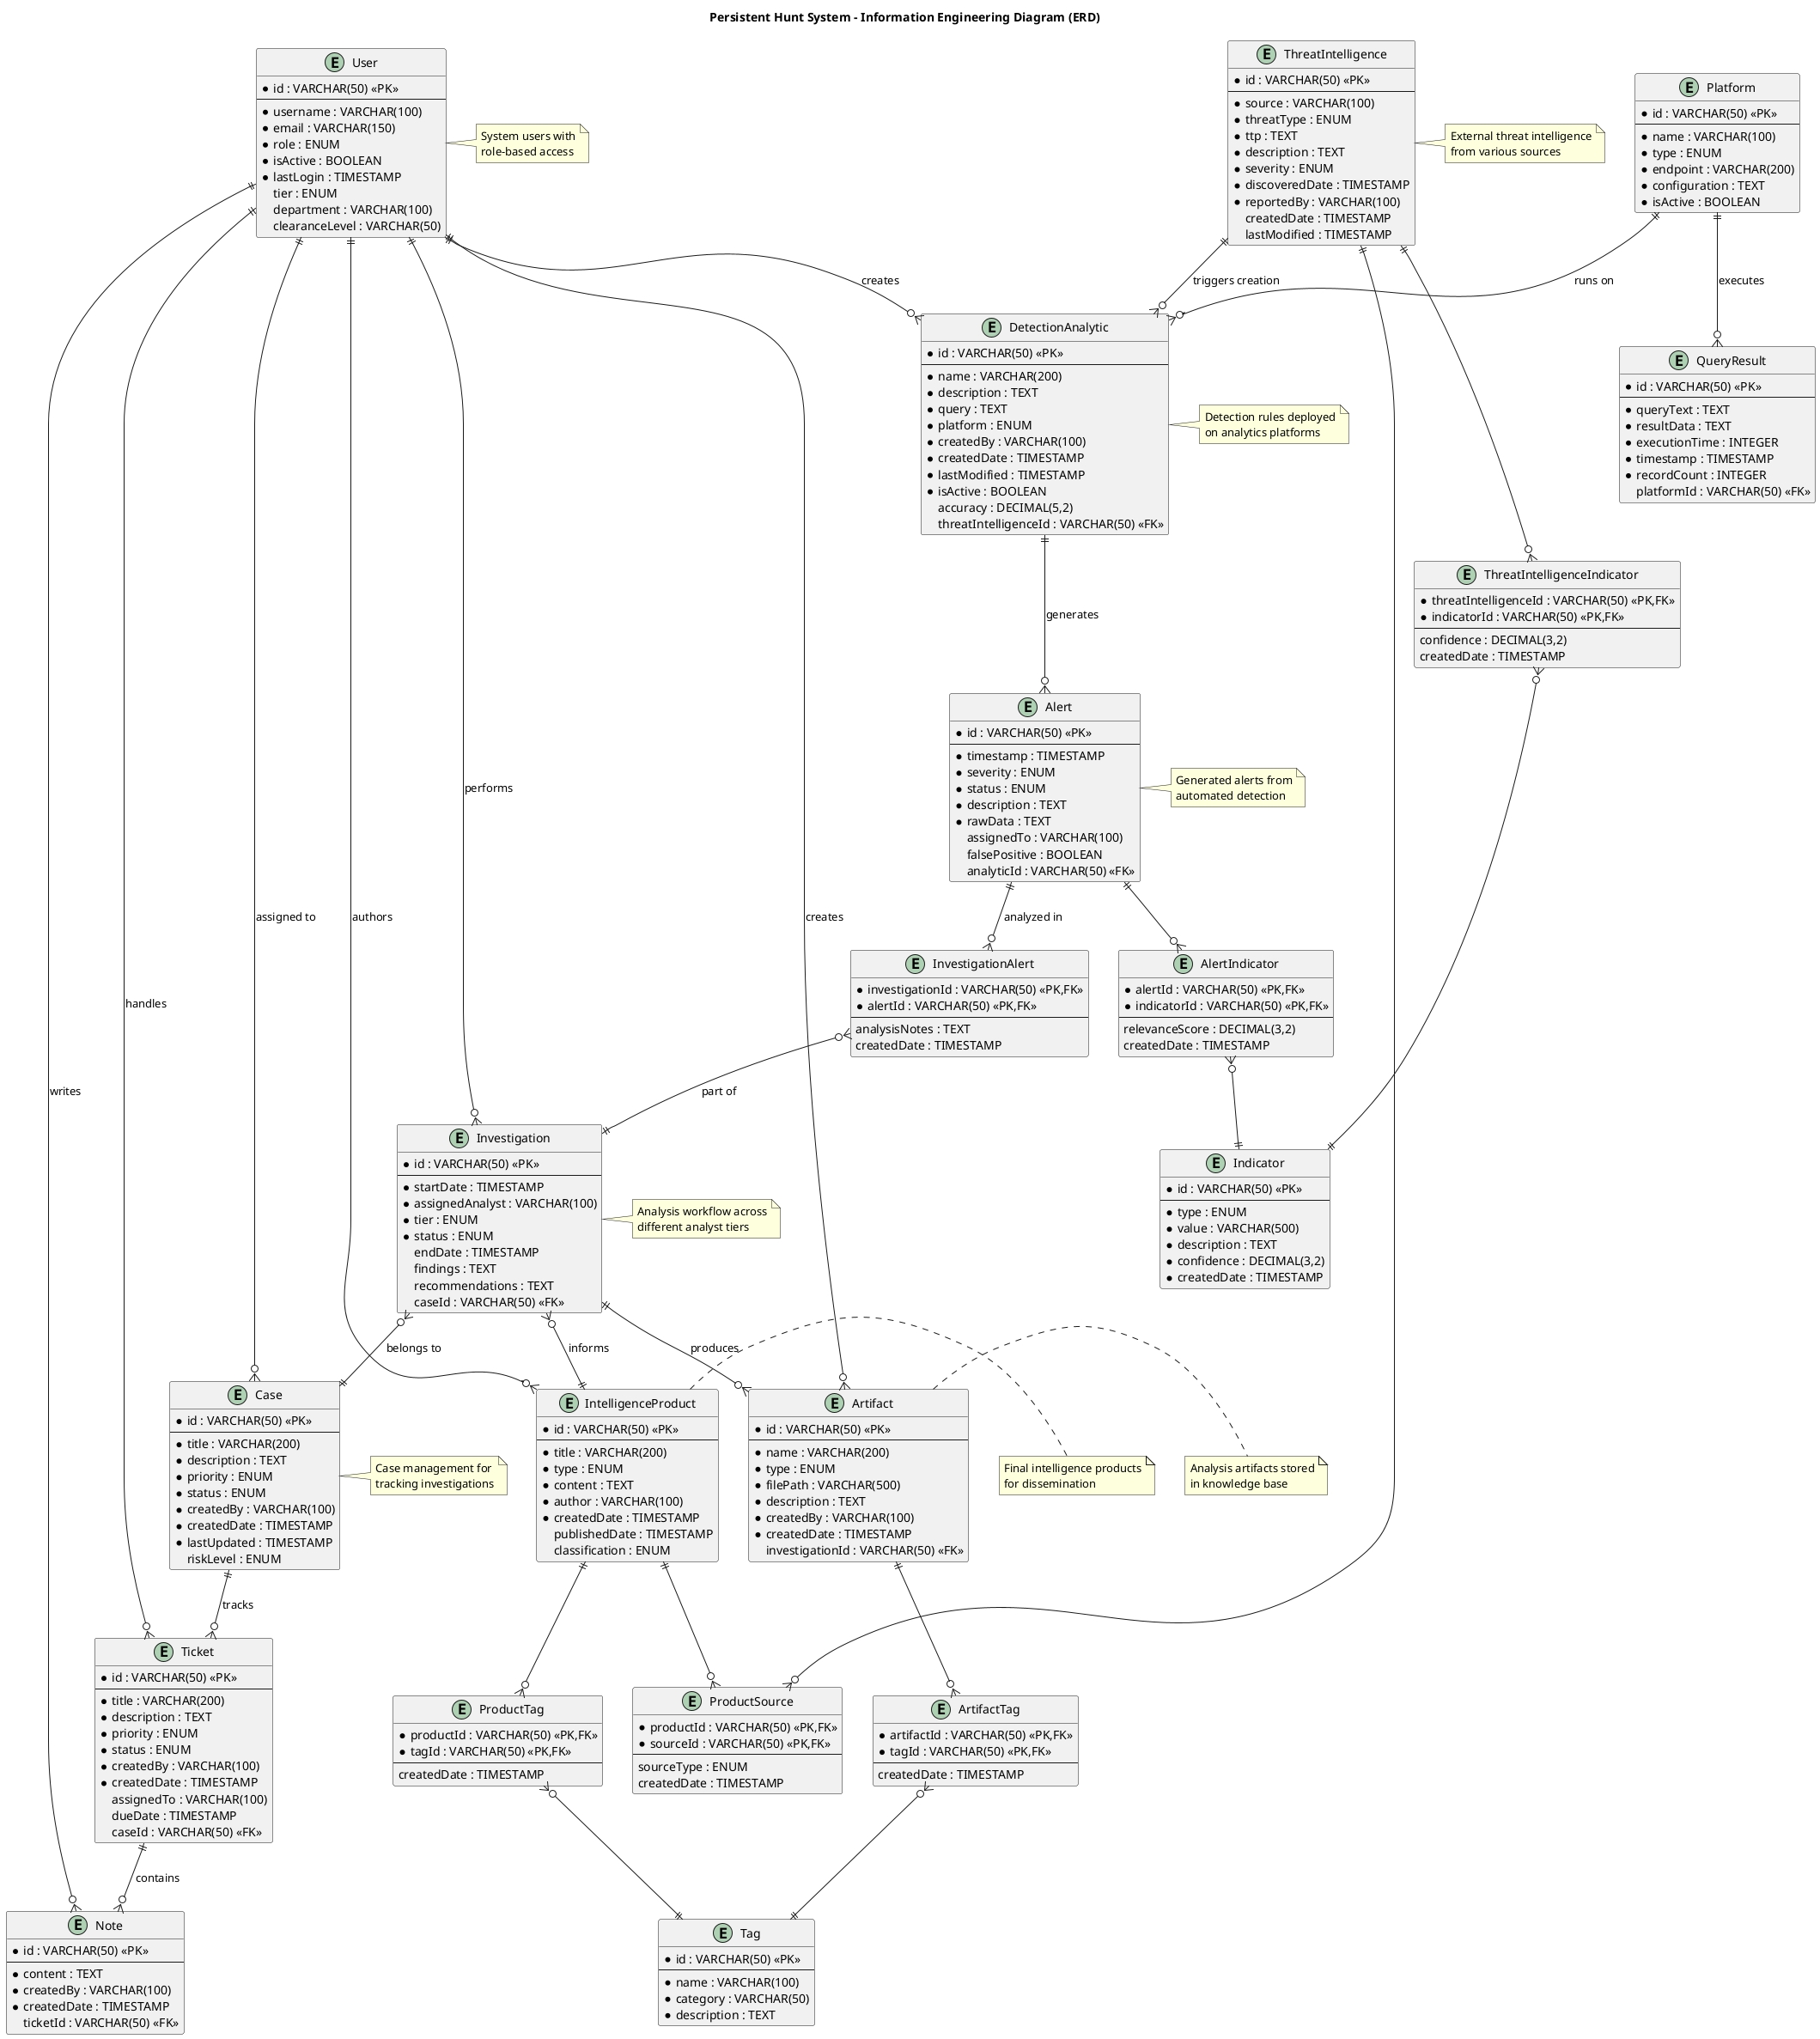 @startuml
'!theme plain
title Persistent Hunt System - Information Engineering Diagram (ERD)

' Define entities with attributes
entity "ThreatIntelligence" as TI {
  * id : VARCHAR(50) <<PK>>
  --
  * source : VARCHAR(100)
  * threatType : ENUM
  * ttp : TEXT
  * description : TEXT
  * severity : ENUM
  * discoveredDate : TIMESTAMP
  * reportedBy : VARCHAR(100)
  createdDate : TIMESTAMP
  lastModified : TIMESTAMP
}

entity "DetectionAnalytic" as DA {
  * id : VARCHAR(50) <<PK>>
  --
  * name : VARCHAR(200)
  * description : TEXT
  * query : TEXT
  * platform : ENUM
  * createdBy : VARCHAR(100)
  * createdDate : TIMESTAMP
  * lastModified : TIMESTAMP
  * isActive : BOOLEAN
  accuracy : DECIMAL(5,2)
  threatIntelligenceId : VARCHAR(50) <<FK>>
}

entity "Alert" as AL {
  * id : VARCHAR(50) <<PK>>
  --
  * timestamp : TIMESTAMP
  * severity : ENUM
  * status : ENUM
  * description : TEXT
  * rawData : TEXT
  assignedTo : VARCHAR(100)
  falsePositive : BOOLEAN
  analyticId : VARCHAR(50) <<FK>>
}

entity "Investigation" as INV {
  * id : VARCHAR(50) <<PK>>
  --
  * startDate : TIMESTAMP
  * assignedAnalyst : VARCHAR(100)
  * tier : ENUM
  * status : ENUM
  endDate : TIMESTAMP
  findings : TEXT
  recommendations : TEXT
  caseId : VARCHAR(50) <<FK>>
}

entity "Case" as CS {
  * id : VARCHAR(50) <<PK>>
  --
  * title : VARCHAR(200)
  * description : TEXT
  * priority : ENUM
  * status : ENUM
  * createdBy : VARCHAR(100)
  * createdDate : TIMESTAMP
  * lastUpdated : TIMESTAMP
  riskLevel : ENUM
}

entity "Ticket" as TK {
  * id : VARCHAR(50) <<PK>>
  --
  * title : VARCHAR(200)
  * description : TEXT
  * priority : ENUM
  * status : ENUM
  * createdBy : VARCHAR(100)
  * createdDate : TIMESTAMP
  assignedTo : VARCHAR(100)
  dueDate : TIMESTAMP
  caseId : VARCHAR(50) <<FK>>
}

entity "IntelligenceProduct" as IP {
  * id : VARCHAR(50) <<PK>>
  --
  * title : VARCHAR(200)
  * type : ENUM
  * content : TEXT
  * author : VARCHAR(100)
  * createdDate : TIMESTAMP
  publishedDate : TIMESTAMP
  classification : ENUM
}

entity "Artifact" as AR {
  * id : VARCHAR(50) <<PK>>
  --
  * name : VARCHAR(200)
  * type : ENUM
  * filePath : VARCHAR(500)
  * description : TEXT
  * createdBy : VARCHAR(100)
  * createdDate : TIMESTAMP
  investigationId : VARCHAR(50) <<FK>>
}

entity "User" as US {
  * id : VARCHAR(50) <<PK>>
  --
  * username : VARCHAR(100)
  * email : VARCHAR(150)
  * role : ENUM
  * isActive : BOOLEAN
  * lastLogin : TIMESTAMP
  tier : ENUM
  department : VARCHAR(100)
  clearanceLevel : VARCHAR(50)
}

entity "Indicator" as IND {
  * id : VARCHAR(50) <<PK>>
  --
  * type : ENUM
  * value : VARCHAR(500)
  * description : TEXT
  * confidence : DECIMAL(3,2)
  * createdDate : TIMESTAMP
}

entity "Note" as NT {
  * id : VARCHAR(50) <<PK>>
  --
  * content : TEXT
  * createdBy : VARCHAR(100)
  * createdDate : TIMESTAMP
  ticketId : VARCHAR(50) <<FK>>
}

entity "Tag" as TG {
  * id : VARCHAR(50) <<PK>>
  --
  * name : VARCHAR(100)
  * category : VARCHAR(50)
  * description : TEXT
}

entity "Platform" as PL {
  * id : VARCHAR(50) <<PK>>
  --
  * name : VARCHAR(100)
  * type : ENUM
  * endpoint : VARCHAR(200)
  * configuration : TEXT
  * isActive : BOOLEAN
}

entity "QueryResult" as QR {
  * id : VARCHAR(50) <<PK>>
  --
  * queryText : TEXT
  * resultData : TEXT
  * executionTime : INTEGER
  * timestamp : TIMESTAMP
  * recordCount : INTEGER
  platformId : VARCHAR(50) <<FK>>
}

' Junction/Association entities for many-to-many relationships
entity "AlertIndicator" as AI {
  * alertId : VARCHAR(50) <<PK,FK>>
  * indicatorId : VARCHAR(50) <<PK,FK>>
  --
  relevanceScore : DECIMAL(3,2)
  createdDate : TIMESTAMP
}

entity "ThreatIntelligenceIndicator" as TII {
  * threatIntelligenceId : VARCHAR(50) <<PK,FK>>
  * indicatorId : VARCHAR(50) <<PK,FK>>
  --
  confidence : DECIMAL(3,2)
  createdDate : TIMESTAMP
}

entity "InvestigationAlert" as IA {
  * investigationId : VARCHAR(50) <<PK,FK>>
  * alertId : VARCHAR(50) <<PK,FK>>
  --
  analysisNotes : TEXT
  createdDate : TIMESTAMP
}

entity "ProductSource" as PS {
  * productId : VARCHAR(50) <<PK,FK>>
  * sourceId : VARCHAR(50) <<PK,FK>>
  --
  sourceType : ENUM
  createdDate : TIMESTAMP
}

entity "ArtifactTag" as AT {
  * artifactId : VARCHAR(50) <<PK,FK>>
  * tagId : VARCHAR(50) <<PK,FK>>
  --
  createdDate : TIMESTAMP
}

entity "ProductTag" as PT {
  * productId : VARCHAR(50) <<PK,FK>>
  * tagId : VARCHAR(50) <<PK,FK>>
  --
  createdDate : TIMESTAMP
}

' Define relationships
TI ||--o{ DA : "triggers creation"
DA ||--o{ AL : "generates"
AL ||--o{ IA : "analyzed in"
IA }o--|| INV : "part of"
INV }o--|| CS : "belongs to"
CS ||--o{ TK : "tracks"
INV ||--o{ AR : "produces"
INV }o--|| IP : "informs"
US ||--o{ CS : "assigned to"
US ||--o{ INV : "performs"
US ||--o{ TK : "handles"
TK ||--o{ NT : "contains"
PL ||--o{ QR : "executes"
PL ||--o{ DA : "runs on"

' Many-to-many relationships through junction entities
AL ||--o{ AI : ""
AI }o--|| IND : ""
TI ||--o{ TII : ""
TII }o--|| IND : ""
IP ||--o{ PS : ""
PS }o--|| TI : ""
AR ||--o{ AT : ""
AT }o--|| TG : ""
IP ||--o{ PT : ""
PT }o--|| TG : ""

' Additional relationships
US ||--o{ DA : "creates"
US ||--o{ IP : "authors"
US ||--o{ AR : "creates"
US ||--o{ NT : "writes"

' Cardinality and participation constraints
note right of TI : External threat intelligence\nfrom various sources
note right of DA : Detection rules deployed\non analytics platforms
note right of AL : Generated alerts from\nautomated detection
note right of INV : Analysis workflow across\ndifferent analyst tiers
note right of CS : Case management for\ntracking investigations
note right of IP : Final intelligence products\nfor dissemination
note right of AR : Analysis artifacts stored\nin knowledge base
note right of US : System users with\nrole-based access

' Styling
skinparam entity {
  BackgroundColor lightblue
  BorderColor darkblue
  FontSize 10
}

skinparam enum {
  BackgroundColor lightyellow
  BorderColor orange
}

@enduml